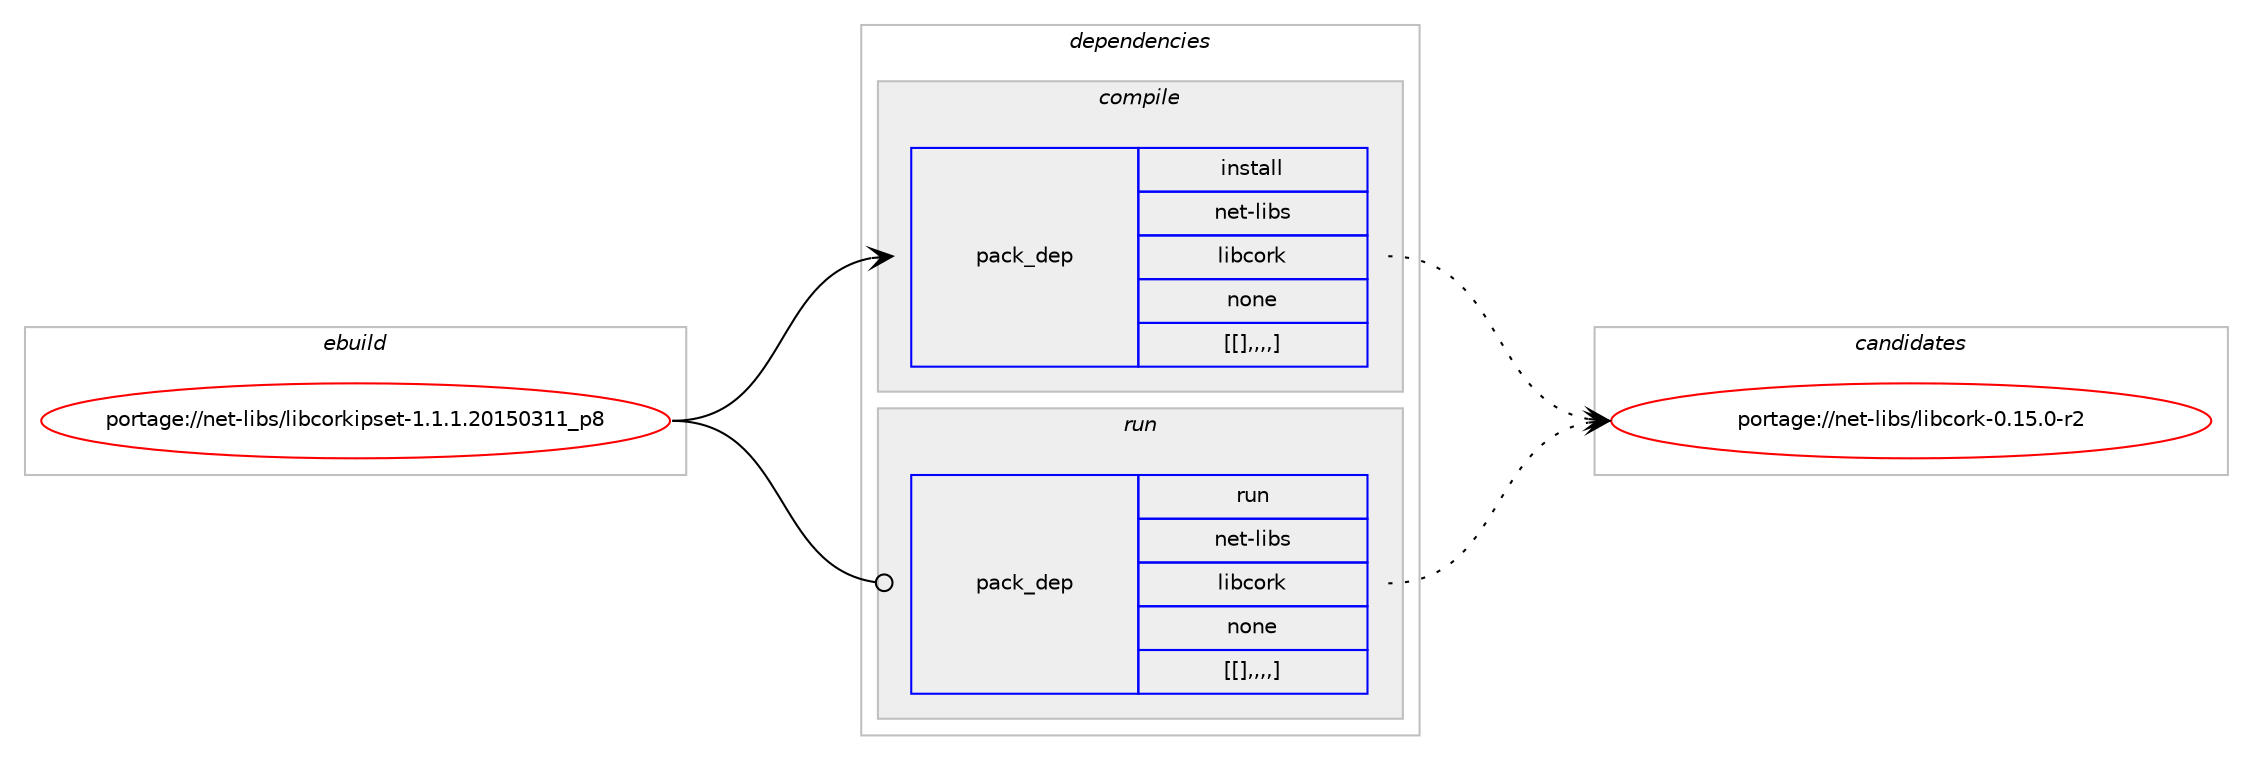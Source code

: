 digraph prolog {

# *************
# Graph options
# *************

newrank=true;
concentrate=true;
compound=true;
graph [rankdir=LR,fontname=Helvetica,fontsize=10,ranksep=1.5];#, ranksep=2.5, nodesep=0.2];
edge  [arrowhead=vee];
node  [fontname=Helvetica,fontsize=10];

# **********
# The ebuild
# **********

subgraph cluster_leftcol {
color=gray;
label=<<i>ebuild</i>>;
id [label="portage://net-libs/libcorkipset-1.1.1.20150311_p8", color=red, width=4, href="../net-libs/libcorkipset-1.1.1.20150311_p8.svg"];
}

# ****************
# The dependencies
# ****************

subgraph cluster_midcol {
color=gray;
label=<<i>dependencies</i>>;
subgraph cluster_compile {
fillcolor="#eeeeee";
style=filled;
label=<<i>compile</i>>;
subgraph pack276926 {
dependency378196 [label=<<TABLE BORDER="0" CELLBORDER="1" CELLSPACING="0" CELLPADDING="4" WIDTH="220"><TR><TD ROWSPAN="6" CELLPADDING="30">pack_dep</TD></TR><TR><TD WIDTH="110">install</TD></TR><TR><TD>net-libs</TD></TR><TR><TD>libcork</TD></TR><TR><TD>none</TD></TR><TR><TD>[[],,,,]</TD></TR></TABLE>>, shape=none, color=blue];
}
id:e -> dependency378196:w [weight=20,style="solid",arrowhead="vee"];
}
subgraph cluster_compileandrun {
fillcolor="#eeeeee";
style=filled;
label=<<i>compile and run</i>>;
}
subgraph cluster_run {
fillcolor="#eeeeee";
style=filled;
label=<<i>run</i>>;
subgraph pack276927 {
dependency378197 [label=<<TABLE BORDER="0" CELLBORDER="1" CELLSPACING="0" CELLPADDING="4" WIDTH="220"><TR><TD ROWSPAN="6" CELLPADDING="30">pack_dep</TD></TR><TR><TD WIDTH="110">run</TD></TR><TR><TD>net-libs</TD></TR><TR><TD>libcork</TD></TR><TR><TD>none</TD></TR><TR><TD>[[],,,,]</TD></TR></TABLE>>, shape=none, color=blue];
}
id:e -> dependency378197:w [weight=20,style="solid",arrowhead="odot"];
}
}

# **************
# The candidates
# **************

subgraph cluster_choices {
rank=same;
color=gray;
label=<<i>candidates</i>>;

subgraph choice276926 {
color=black;
nodesep=1;
choice1101011164510810598115471081059899111114107454846495346484511450 [label="portage://net-libs/libcork-0.15.0-r2", color=red, width=4,href="../net-libs/libcork-0.15.0-r2.svg"];
dependency378196:e -> choice1101011164510810598115471081059899111114107454846495346484511450:w [style=dotted,weight="100"];
}
subgraph choice276927 {
color=black;
nodesep=1;
choice1101011164510810598115471081059899111114107454846495346484511450 [label="portage://net-libs/libcork-0.15.0-r2", color=red, width=4,href="../net-libs/libcork-0.15.0-r2.svg"];
dependency378197:e -> choice1101011164510810598115471081059899111114107454846495346484511450:w [style=dotted,weight="100"];
}
}

}
